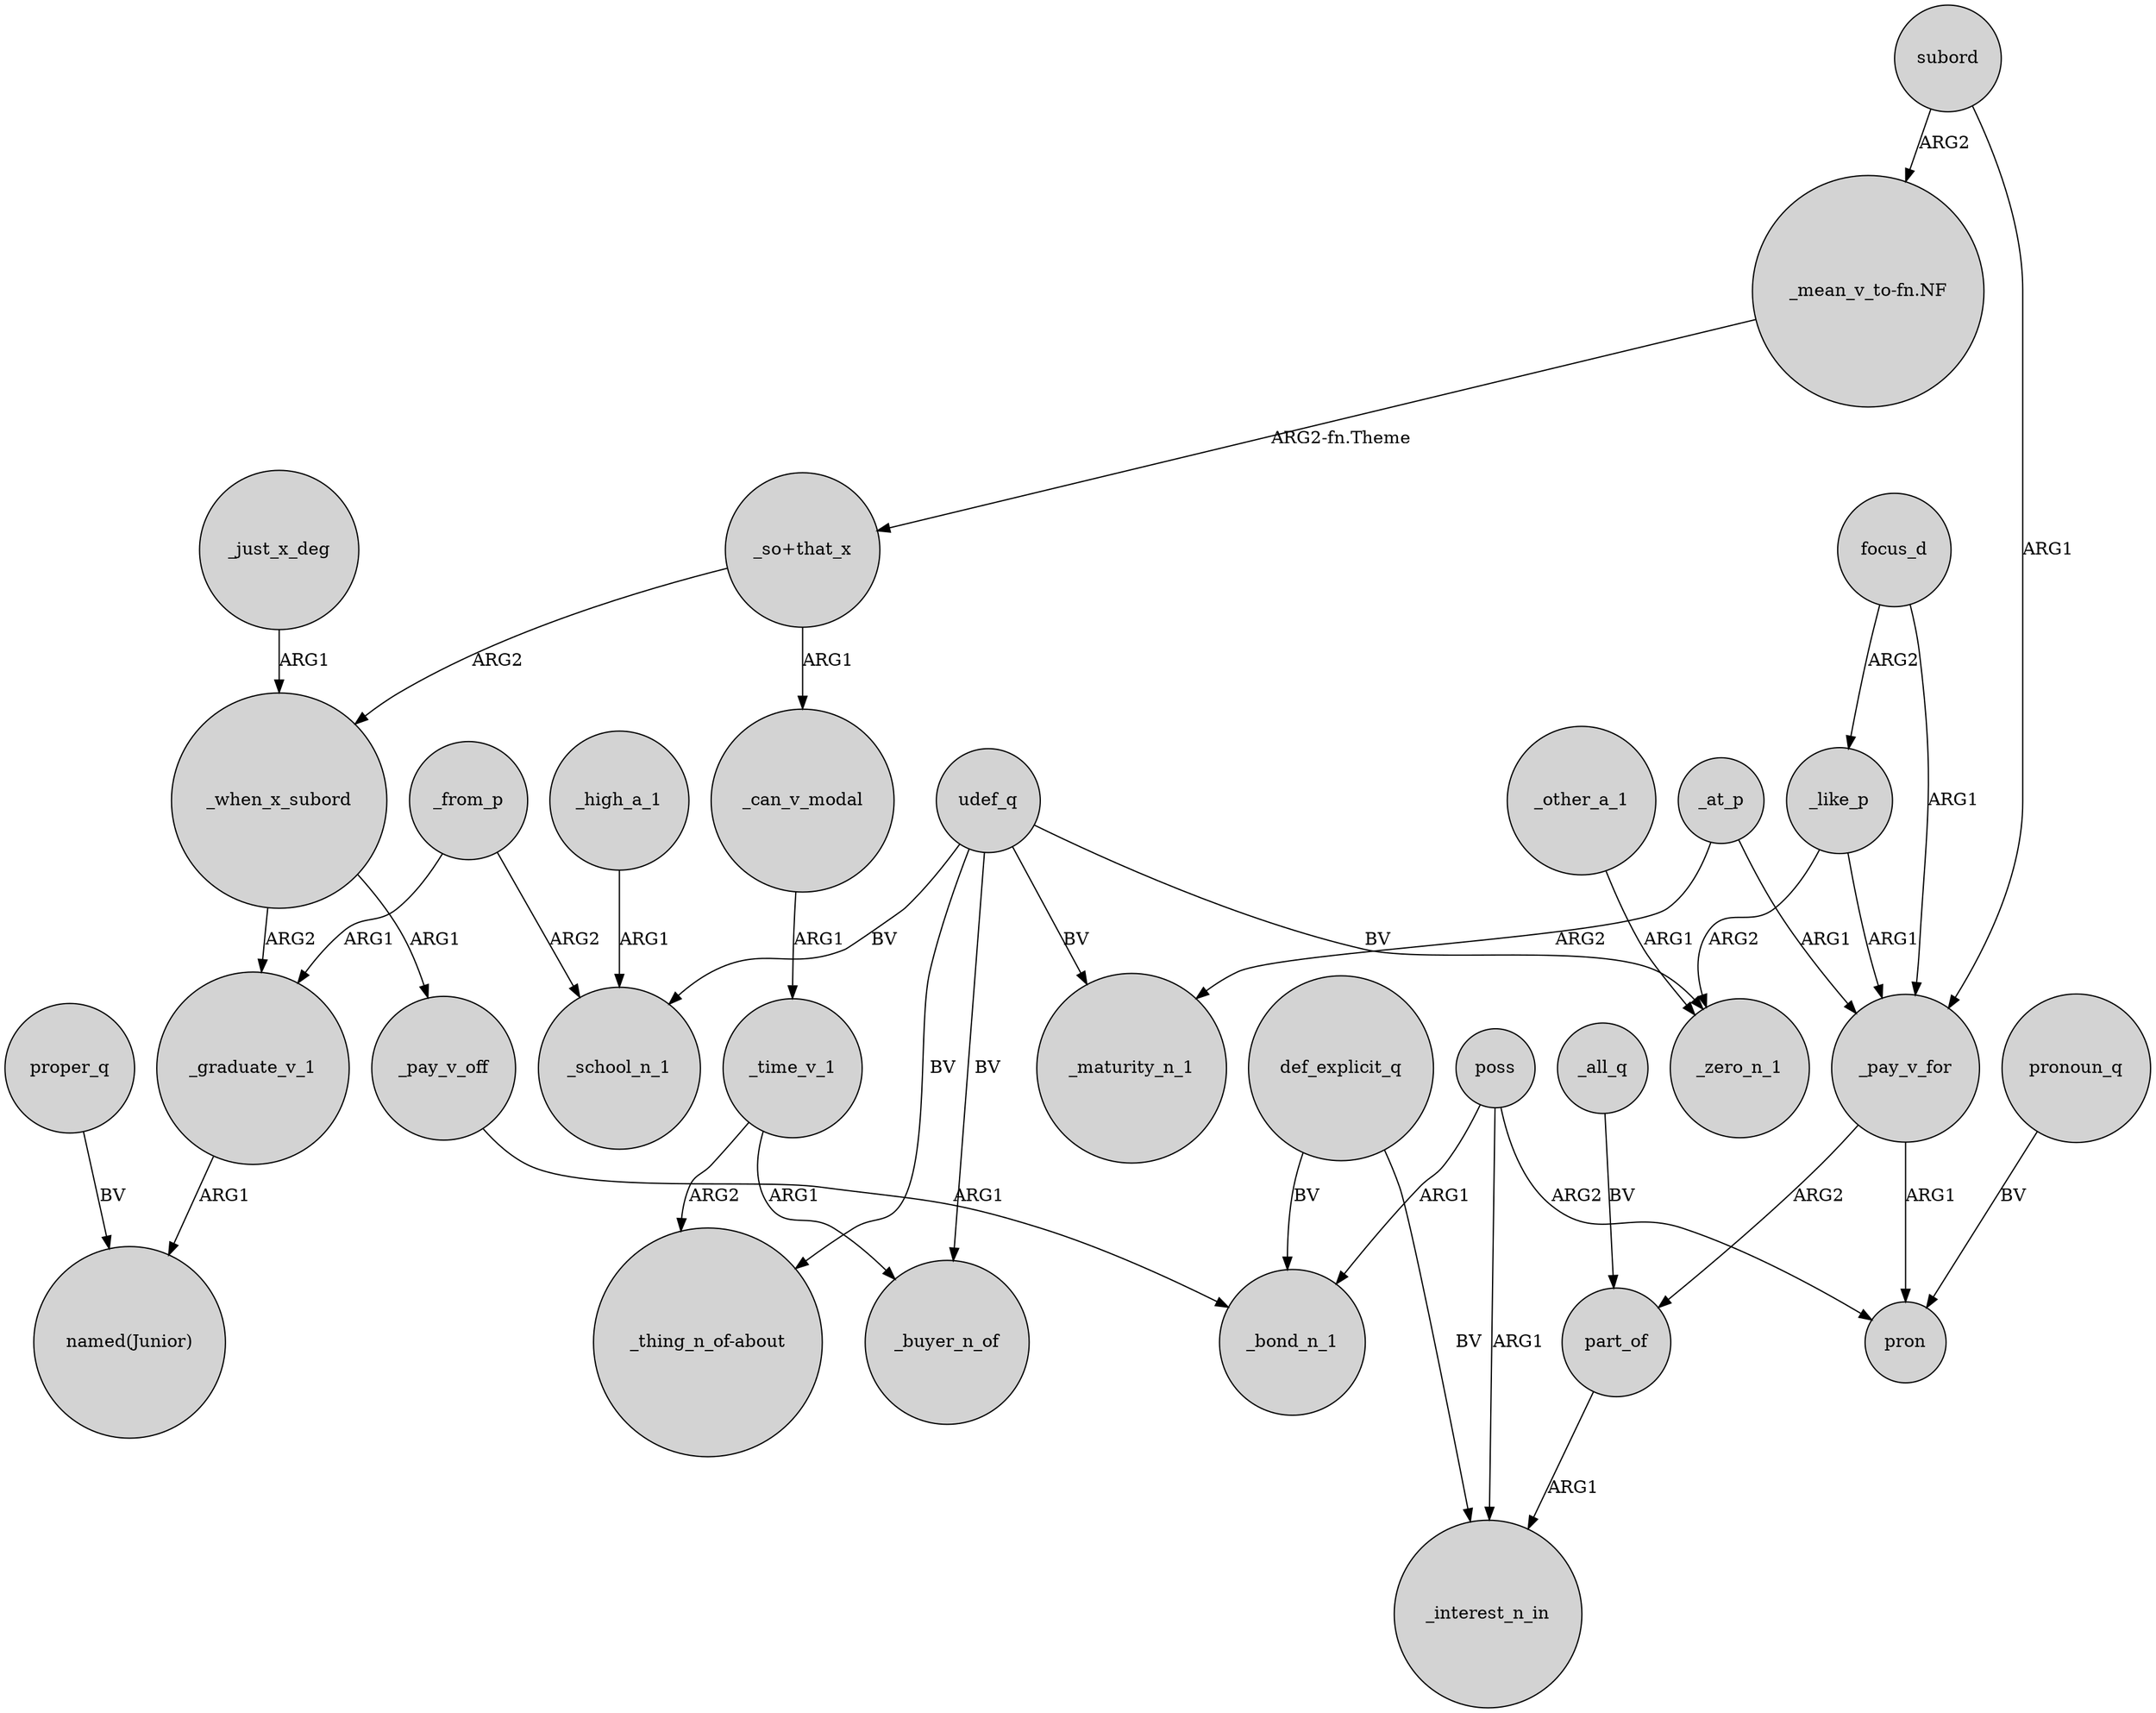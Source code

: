 digraph {
	node [shape=circle style=filled]
	_just_x_deg -> _when_x_subord [label=ARG1]
	udef_q -> _zero_n_1 [label=BV]
	udef_q -> "_thing_n_of-about" [label=BV]
	_high_a_1 -> _school_n_1 [label=ARG1]
	_all_q -> part_of [label=BV]
	poss -> pron [label=ARG2]
	focus_d -> _like_p [label=ARG2]
	_other_a_1 -> _zero_n_1 [label=ARG1]
	subord -> _pay_v_for [label=ARG1]
	udef_q -> _buyer_n_of [label=BV]
	def_explicit_q -> _interest_n_in [label=BV]
	_pay_v_for -> part_of [label=ARG2]
	proper_q -> "named(Junior)" [label=BV]
	_like_p -> _zero_n_1 [label=ARG2]
	focus_d -> _pay_v_for [label=ARG1]
	_from_p -> _graduate_v_1 [label=ARG1]
	_pay_v_for -> pron [label=ARG1]
	udef_q -> _maturity_n_1 [label=BV]
	_at_p -> _pay_v_for [label=ARG1]
	part_of -> _interest_n_in [label=ARG1]
	_pay_v_off -> _bond_n_1 [label=ARG1]
	pronoun_q -> pron [label=BV]
	subord -> "_mean_v_to-fn.NF" [label=ARG2]
	_time_v_1 -> _buyer_n_of [label=ARG1]
	_at_p -> _maturity_n_1 [label=ARG2]
	"_so+that_x" -> _can_v_modal [label=ARG1]
	_when_x_subord -> _pay_v_off [label=ARG1]
	_graduate_v_1 -> "named(Junior)" [label=ARG1]
	_when_x_subord -> _graduate_v_1 [label=ARG2]
	_can_v_modal -> _time_v_1 [label=ARG1]
	_from_p -> _school_n_1 [label=ARG2]
	poss -> _bond_n_1 [label=ARG1]
	"_mean_v_to-fn.NF" -> "_so+that_x" [label="ARG2-fn.Theme"]
	"_so+that_x" -> _when_x_subord [label=ARG2]
	poss -> _interest_n_in [label=ARG1]
	def_explicit_q -> _bond_n_1 [label=BV]
	udef_q -> _school_n_1 [label=BV]
	_like_p -> _pay_v_for [label=ARG1]
	_time_v_1 -> "_thing_n_of-about" [label=ARG2]
}
